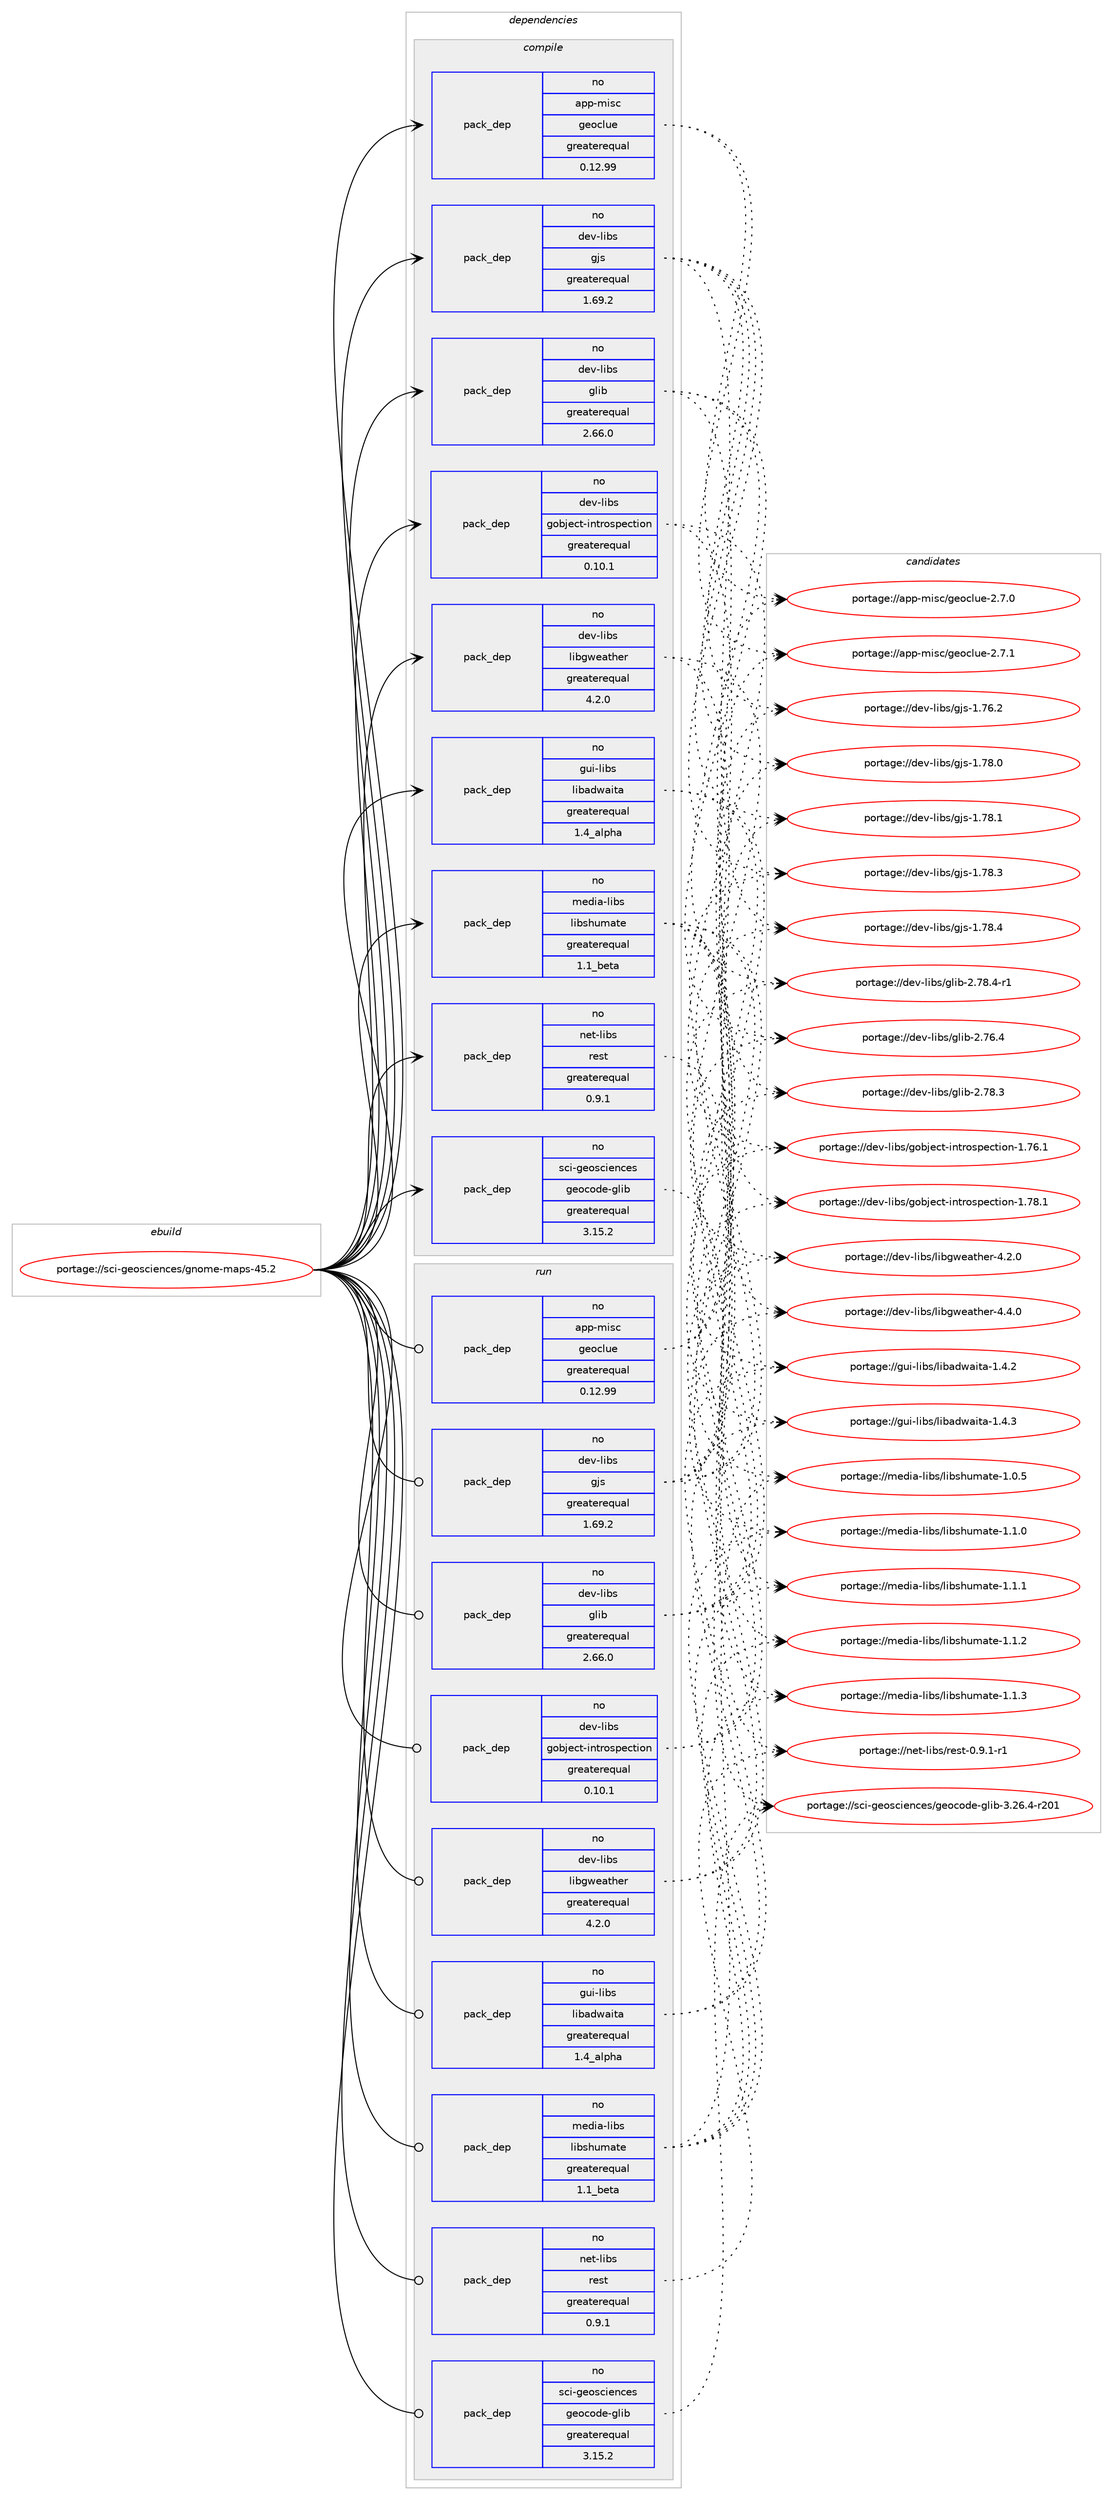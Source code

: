 digraph prolog {

# *************
# Graph options
# *************

newrank=true;
concentrate=true;
compound=true;
graph [rankdir=LR,fontname=Helvetica,fontsize=10,ranksep=1.5];#, ranksep=2.5, nodesep=0.2];
edge  [arrowhead=vee];
node  [fontname=Helvetica,fontsize=10];

# **********
# The ebuild
# **********

subgraph cluster_leftcol {
color=gray;
rank=same;
label=<<i>ebuild</i>>;
id [label="portage://sci-geosciences/gnome-maps-45.2", color=red, width=4, href="../sci-geosciences/gnome-maps-45.2.svg"];
}

# ****************
# The dependencies
# ****************

subgraph cluster_midcol {
color=gray;
label=<<i>dependencies</i>>;
subgraph cluster_compile {
fillcolor="#eeeeee";
style=filled;
label=<<i>compile</i>>;
# *** BEGIN UNKNOWN DEPENDENCY TYPE (TODO) ***
# id -> package_dependency(portage://sci-geosciences/gnome-maps-45.2,install,no,app-crypt,libsecret,none,[,,],[],[use(enable(introspection),none)])
# *** END UNKNOWN DEPENDENCY TYPE (TODO) ***

subgraph pack3302 {
dependency11419 [label=<<TABLE BORDER="0" CELLBORDER="1" CELLSPACING="0" CELLPADDING="4" WIDTH="220"><TR><TD ROWSPAN="6" CELLPADDING="30">pack_dep</TD></TR><TR><TD WIDTH="110">no</TD></TR><TR><TD>app-misc</TD></TR><TR><TD>geoclue</TD></TR><TR><TD>greaterequal</TD></TR><TR><TD>0.12.99</TD></TR></TABLE>>, shape=none, color=blue];
}
id:e -> dependency11419:w [weight=20,style="solid",arrowhead="vee"];
subgraph pack3303 {
dependency11420 [label=<<TABLE BORDER="0" CELLBORDER="1" CELLSPACING="0" CELLPADDING="4" WIDTH="220"><TR><TD ROWSPAN="6" CELLPADDING="30">pack_dep</TD></TR><TR><TD WIDTH="110">no</TD></TR><TR><TD>dev-libs</TD></TR><TR><TD>gjs</TD></TR><TR><TD>greaterequal</TD></TR><TR><TD>1.69.2</TD></TR></TABLE>>, shape=none, color=blue];
}
id:e -> dependency11420:w [weight=20,style="solid",arrowhead="vee"];
subgraph pack3304 {
dependency11421 [label=<<TABLE BORDER="0" CELLBORDER="1" CELLSPACING="0" CELLPADDING="4" WIDTH="220"><TR><TD ROWSPAN="6" CELLPADDING="30">pack_dep</TD></TR><TR><TD WIDTH="110">no</TD></TR><TR><TD>dev-libs</TD></TR><TR><TD>glib</TD></TR><TR><TD>greaterequal</TD></TR><TR><TD>2.66.0</TD></TR></TABLE>>, shape=none, color=blue];
}
id:e -> dependency11421:w [weight=20,style="solid",arrowhead="vee"];
subgraph pack3305 {
dependency11422 [label=<<TABLE BORDER="0" CELLBORDER="1" CELLSPACING="0" CELLPADDING="4" WIDTH="220"><TR><TD ROWSPAN="6" CELLPADDING="30">pack_dep</TD></TR><TR><TD WIDTH="110">no</TD></TR><TR><TD>dev-libs</TD></TR><TR><TD>gobject-introspection</TD></TR><TR><TD>greaterequal</TD></TR><TR><TD>0.10.1</TD></TR></TABLE>>, shape=none, color=blue];
}
id:e -> dependency11422:w [weight=20,style="solid",arrowhead="vee"];
subgraph pack3306 {
dependency11423 [label=<<TABLE BORDER="0" CELLBORDER="1" CELLSPACING="0" CELLPADDING="4" WIDTH="220"><TR><TD ROWSPAN="6" CELLPADDING="30">pack_dep</TD></TR><TR><TD WIDTH="110">no</TD></TR><TR><TD>dev-libs</TD></TR><TR><TD>libgweather</TD></TR><TR><TD>greaterequal</TD></TR><TR><TD>4.2.0</TD></TR></TABLE>>, shape=none, color=blue];
}
id:e -> dependency11423:w [weight=20,style="solid",arrowhead="vee"];
# *** BEGIN UNKNOWN DEPENDENCY TYPE (TODO) ***
# id -> package_dependency(portage://sci-geosciences/gnome-maps-45.2,install,no,dev-libs,libportal,none,[,,],any_same_slot,[use(enable(introspection),none)])
# *** END UNKNOWN DEPENDENCY TYPE (TODO) ***

# *** BEGIN UNKNOWN DEPENDENCY TYPE (TODO) ***
# id -> package_dependency(portage://sci-geosciences/gnome-maps-45.2,install,no,dev-libs,libxml2,none,[,,],[slot(2)],[])
# *** END UNKNOWN DEPENDENCY TYPE (TODO) ***

# *** BEGIN UNKNOWN DEPENDENCY TYPE (TODO) ***
# id -> package_dependency(portage://sci-geosciences/gnome-maps-45.2,install,no,gui-libs,gtk,none,[,,],[slot(4)],[use(enable(introspection),none)])
# *** END UNKNOWN DEPENDENCY TYPE (TODO) ***

subgraph pack3307 {
dependency11424 [label=<<TABLE BORDER="0" CELLBORDER="1" CELLSPACING="0" CELLPADDING="4" WIDTH="220"><TR><TD ROWSPAN="6" CELLPADDING="30">pack_dep</TD></TR><TR><TD WIDTH="110">no</TD></TR><TR><TD>gui-libs</TD></TR><TR><TD>libadwaita</TD></TR><TR><TD>greaterequal</TD></TR><TR><TD>1.4_alpha</TD></TR></TABLE>>, shape=none, color=blue];
}
id:e -> dependency11424:w [weight=20,style="solid",arrowhead="vee"];
# *** BEGIN UNKNOWN DEPENDENCY TYPE (TODO) ***
# id -> package_dependency(portage://sci-geosciences/gnome-maps-45.2,install,no,media-libs,graphene,none,[,,],[],[use(enable(introspection),none)])
# *** END UNKNOWN DEPENDENCY TYPE (TODO) ***

subgraph pack3308 {
dependency11425 [label=<<TABLE BORDER="0" CELLBORDER="1" CELLSPACING="0" CELLPADDING="4" WIDTH="220"><TR><TD ROWSPAN="6" CELLPADDING="30">pack_dep</TD></TR><TR><TD WIDTH="110">no</TD></TR><TR><TD>media-libs</TD></TR><TR><TD>libshumate</TD></TR><TR><TD>greaterequal</TD></TR><TR><TD>1.1_beta</TD></TR></TABLE>>, shape=none, color=blue];
}
id:e -> dependency11425:w [weight=20,style="solid",arrowhead="vee"];
# *** BEGIN UNKNOWN DEPENDENCY TYPE (TODO) ***
# id -> package_dependency(portage://sci-geosciences/gnome-maps-45.2,install,no,net-libs,libsoup,none,[,,],[slot(3.0)],[use(enable(introspection),none)])
# *** END UNKNOWN DEPENDENCY TYPE (TODO) ***

subgraph pack3309 {
dependency11426 [label=<<TABLE BORDER="0" CELLBORDER="1" CELLSPACING="0" CELLPADDING="4" WIDTH="220"><TR><TD ROWSPAN="6" CELLPADDING="30">pack_dep</TD></TR><TR><TD WIDTH="110">no</TD></TR><TR><TD>net-libs</TD></TR><TR><TD>rest</TD></TR><TR><TD>greaterequal</TD></TR><TR><TD>0.9.1</TD></TR></TABLE>>, shape=none, color=blue];
}
id:e -> dependency11426:w [weight=20,style="solid",arrowhead="vee"];
subgraph pack3310 {
dependency11427 [label=<<TABLE BORDER="0" CELLBORDER="1" CELLSPACING="0" CELLPADDING="4" WIDTH="220"><TR><TD ROWSPAN="6" CELLPADDING="30">pack_dep</TD></TR><TR><TD WIDTH="110">no</TD></TR><TR><TD>sci-geosciences</TD></TR><TR><TD>geocode-glib</TD></TR><TR><TD>greaterequal</TD></TR><TR><TD>3.15.2</TD></TR></TABLE>>, shape=none, color=blue];
}
id:e -> dependency11427:w [weight=20,style="solid",arrowhead="vee"];
# *** BEGIN UNKNOWN DEPENDENCY TYPE (TODO) ***
# id -> package_dependency(portage://sci-geosciences/gnome-maps-45.2,install,no,x11-libs,pango,none,[,,],[],[use(enable(introspection),none)])
# *** END UNKNOWN DEPENDENCY TYPE (TODO) ***

}
subgraph cluster_compileandrun {
fillcolor="#eeeeee";
style=filled;
label=<<i>compile and run</i>>;
}
subgraph cluster_run {
fillcolor="#eeeeee";
style=filled;
label=<<i>run</i>>;
# *** BEGIN UNKNOWN DEPENDENCY TYPE (TODO) ***
# id -> package_dependency(portage://sci-geosciences/gnome-maps-45.2,run,no,app-crypt,libsecret,none,[,,],[],[use(enable(introspection),none)])
# *** END UNKNOWN DEPENDENCY TYPE (TODO) ***

subgraph pack3311 {
dependency11428 [label=<<TABLE BORDER="0" CELLBORDER="1" CELLSPACING="0" CELLPADDING="4" WIDTH="220"><TR><TD ROWSPAN="6" CELLPADDING="30">pack_dep</TD></TR><TR><TD WIDTH="110">no</TD></TR><TR><TD>app-misc</TD></TR><TR><TD>geoclue</TD></TR><TR><TD>greaterequal</TD></TR><TR><TD>0.12.99</TD></TR></TABLE>>, shape=none, color=blue];
}
id:e -> dependency11428:w [weight=20,style="solid",arrowhead="odot"];
subgraph pack3312 {
dependency11429 [label=<<TABLE BORDER="0" CELLBORDER="1" CELLSPACING="0" CELLPADDING="4" WIDTH="220"><TR><TD ROWSPAN="6" CELLPADDING="30">pack_dep</TD></TR><TR><TD WIDTH="110">no</TD></TR><TR><TD>dev-libs</TD></TR><TR><TD>gjs</TD></TR><TR><TD>greaterequal</TD></TR><TR><TD>1.69.2</TD></TR></TABLE>>, shape=none, color=blue];
}
id:e -> dependency11429:w [weight=20,style="solid",arrowhead="odot"];
subgraph pack3313 {
dependency11430 [label=<<TABLE BORDER="0" CELLBORDER="1" CELLSPACING="0" CELLPADDING="4" WIDTH="220"><TR><TD ROWSPAN="6" CELLPADDING="30">pack_dep</TD></TR><TR><TD WIDTH="110">no</TD></TR><TR><TD>dev-libs</TD></TR><TR><TD>glib</TD></TR><TR><TD>greaterequal</TD></TR><TR><TD>2.66.0</TD></TR></TABLE>>, shape=none, color=blue];
}
id:e -> dependency11430:w [weight=20,style="solid",arrowhead="odot"];
subgraph pack3314 {
dependency11431 [label=<<TABLE BORDER="0" CELLBORDER="1" CELLSPACING="0" CELLPADDING="4" WIDTH="220"><TR><TD ROWSPAN="6" CELLPADDING="30">pack_dep</TD></TR><TR><TD WIDTH="110">no</TD></TR><TR><TD>dev-libs</TD></TR><TR><TD>gobject-introspection</TD></TR><TR><TD>greaterequal</TD></TR><TR><TD>0.10.1</TD></TR></TABLE>>, shape=none, color=blue];
}
id:e -> dependency11431:w [weight=20,style="solid",arrowhead="odot"];
subgraph pack3315 {
dependency11432 [label=<<TABLE BORDER="0" CELLBORDER="1" CELLSPACING="0" CELLPADDING="4" WIDTH="220"><TR><TD ROWSPAN="6" CELLPADDING="30">pack_dep</TD></TR><TR><TD WIDTH="110">no</TD></TR><TR><TD>dev-libs</TD></TR><TR><TD>libgweather</TD></TR><TR><TD>greaterequal</TD></TR><TR><TD>4.2.0</TD></TR></TABLE>>, shape=none, color=blue];
}
id:e -> dependency11432:w [weight=20,style="solid",arrowhead="odot"];
# *** BEGIN UNKNOWN DEPENDENCY TYPE (TODO) ***
# id -> package_dependency(portage://sci-geosciences/gnome-maps-45.2,run,no,dev-libs,libportal,none,[,,],any_same_slot,[use(enable(introspection),none)])
# *** END UNKNOWN DEPENDENCY TYPE (TODO) ***

# *** BEGIN UNKNOWN DEPENDENCY TYPE (TODO) ***
# id -> package_dependency(portage://sci-geosciences/gnome-maps-45.2,run,no,dev-libs,libxml2,none,[,,],[slot(2)],[])
# *** END UNKNOWN DEPENDENCY TYPE (TODO) ***

# *** BEGIN UNKNOWN DEPENDENCY TYPE (TODO) ***
# id -> package_dependency(portage://sci-geosciences/gnome-maps-45.2,run,no,gui-libs,gtk,none,[,,],[slot(4)],[use(enable(introspection),none)])
# *** END UNKNOWN DEPENDENCY TYPE (TODO) ***

subgraph pack3316 {
dependency11433 [label=<<TABLE BORDER="0" CELLBORDER="1" CELLSPACING="0" CELLPADDING="4" WIDTH="220"><TR><TD ROWSPAN="6" CELLPADDING="30">pack_dep</TD></TR><TR><TD WIDTH="110">no</TD></TR><TR><TD>gui-libs</TD></TR><TR><TD>libadwaita</TD></TR><TR><TD>greaterequal</TD></TR><TR><TD>1.4_alpha</TD></TR></TABLE>>, shape=none, color=blue];
}
id:e -> dependency11433:w [weight=20,style="solid",arrowhead="odot"];
# *** BEGIN UNKNOWN DEPENDENCY TYPE (TODO) ***
# id -> package_dependency(portage://sci-geosciences/gnome-maps-45.2,run,no,media-libs,graphene,none,[,,],[],[use(enable(introspection),none)])
# *** END UNKNOWN DEPENDENCY TYPE (TODO) ***

subgraph pack3317 {
dependency11434 [label=<<TABLE BORDER="0" CELLBORDER="1" CELLSPACING="0" CELLPADDING="4" WIDTH="220"><TR><TD ROWSPAN="6" CELLPADDING="30">pack_dep</TD></TR><TR><TD WIDTH="110">no</TD></TR><TR><TD>media-libs</TD></TR><TR><TD>libshumate</TD></TR><TR><TD>greaterequal</TD></TR><TR><TD>1.1_beta</TD></TR></TABLE>>, shape=none, color=blue];
}
id:e -> dependency11434:w [weight=20,style="solid",arrowhead="odot"];
# *** BEGIN UNKNOWN DEPENDENCY TYPE (TODO) ***
# id -> package_dependency(portage://sci-geosciences/gnome-maps-45.2,run,no,net-libs,libsoup,none,[,,],[slot(3.0)],[use(enable(introspection),none)])
# *** END UNKNOWN DEPENDENCY TYPE (TODO) ***

subgraph pack3318 {
dependency11435 [label=<<TABLE BORDER="0" CELLBORDER="1" CELLSPACING="0" CELLPADDING="4" WIDTH="220"><TR><TD ROWSPAN="6" CELLPADDING="30">pack_dep</TD></TR><TR><TD WIDTH="110">no</TD></TR><TR><TD>net-libs</TD></TR><TR><TD>rest</TD></TR><TR><TD>greaterequal</TD></TR><TR><TD>0.9.1</TD></TR></TABLE>>, shape=none, color=blue];
}
id:e -> dependency11435:w [weight=20,style="solid",arrowhead="odot"];
subgraph pack3319 {
dependency11436 [label=<<TABLE BORDER="0" CELLBORDER="1" CELLSPACING="0" CELLPADDING="4" WIDTH="220"><TR><TD ROWSPAN="6" CELLPADDING="30">pack_dep</TD></TR><TR><TD WIDTH="110">no</TD></TR><TR><TD>sci-geosciences</TD></TR><TR><TD>geocode-glib</TD></TR><TR><TD>greaterequal</TD></TR><TR><TD>3.15.2</TD></TR></TABLE>>, shape=none, color=blue];
}
id:e -> dependency11436:w [weight=20,style="solid",arrowhead="odot"];
# *** BEGIN UNKNOWN DEPENDENCY TYPE (TODO) ***
# id -> package_dependency(portage://sci-geosciences/gnome-maps-45.2,run,no,x11-libs,pango,none,[,,],[],[use(enable(introspection),none)])
# *** END UNKNOWN DEPENDENCY TYPE (TODO) ***

}
}

# **************
# The candidates
# **************

subgraph cluster_choices {
rank=same;
color=gray;
label=<<i>candidates</i>>;

subgraph choice3302 {
color=black;
nodesep=1;
choice9711211245109105115994710310111199108117101455046554648 [label="portage://app-misc/geoclue-2.7.0", color=red, width=4,href="../app-misc/geoclue-2.7.0.svg"];
choice9711211245109105115994710310111199108117101455046554649 [label="portage://app-misc/geoclue-2.7.1", color=red, width=4,href="../app-misc/geoclue-2.7.1.svg"];
dependency11419:e -> choice9711211245109105115994710310111199108117101455046554648:w [style=dotted,weight="100"];
dependency11419:e -> choice9711211245109105115994710310111199108117101455046554649:w [style=dotted,weight="100"];
}
subgraph choice3303 {
color=black;
nodesep=1;
choice10010111845108105981154710310611545494655544650 [label="portage://dev-libs/gjs-1.76.2", color=red, width=4,href="../dev-libs/gjs-1.76.2.svg"];
choice10010111845108105981154710310611545494655564648 [label="portage://dev-libs/gjs-1.78.0", color=red, width=4,href="../dev-libs/gjs-1.78.0.svg"];
choice10010111845108105981154710310611545494655564649 [label="portage://dev-libs/gjs-1.78.1", color=red, width=4,href="../dev-libs/gjs-1.78.1.svg"];
choice10010111845108105981154710310611545494655564651 [label="portage://dev-libs/gjs-1.78.3", color=red, width=4,href="../dev-libs/gjs-1.78.3.svg"];
choice10010111845108105981154710310611545494655564652 [label="portage://dev-libs/gjs-1.78.4", color=red, width=4,href="../dev-libs/gjs-1.78.4.svg"];
dependency11420:e -> choice10010111845108105981154710310611545494655544650:w [style=dotted,weight="100"];
dependency11420:e -> choice10010111845108105981154710310611545494655564648:w [style=dotted,weight="100"];
dependency11420:e -> choice10010111845108105981154710310611545494655564649:w [style=dotted,weight="100"];
dependency11420:e -> choice10010111845108105981154710310611545494655564651:w [style=dotted,weight="100"];
dependency11420:e -> choice10010111845108105981154710310611545494655564652:w [style=dotted,weight="100"];
}
subgraph choice3304 {
color=black;
nodesep=1;
choice1001011184510810598115471031081059845504655544652 [label="portage://dev-libs/glib-2.76.4", color=red, width=4,href="../dev-libs/glib-2.76.4.svg"];
choice1001011184510810598115471031081059845504655564651 [label="portage://dev-libs/glib-2.78.3", color=red, width=4,href="../dev-libs/glib-2.78.3.svg"];
choice10010111845108105981154710310810598455046555646524511449 [label="portage://dev-libs/glib-2.78.4-r1", color=red, width=4,href="../dev-libs/glib-2.78.4-r1.svg"];
dependency11421:e -> choice1001011184510810598115471031081059845504655544652:w [style=dotted,weight="100"];
dependency11421:e -> choice1001011184510810598115471031081059845504655564651:w [style=dotted,weight="100"];
dependency11421:e -> choice10010111845108105981154710310810598455046555646524511449:w [style=dotted,weight="100"];
}
subgraph choice3305 {
color=black;
nodesep=1;
choice1001011184510810598115471031119810610199116451051101161141111151121019911610511111045494655544649 [label="portage://dev-libs/gobject-introspection-1.76.1", color=red, width=4,href="../dev-libs/gobject-introspection-1.76.1.svg"];
choice1001011184510810598115471031119810610199116451051101161141111151121019911610511111045494655564649 [label="portage://dev-libs/gobject-introspection-1.78.1", color=red, width=4,href="../dev-libs/gobject-introspection-1.78.1.svg"];
dependency11422:e -> choice1001011184510810598115471031119810610199116451051101161141111151121019911610511111045494655544649:w [style=dotted,weight="100"];
dependency11422:e -> choice1001011184510810598115471031119810610199116451051101161141111151121019911610511111045494655564649:w [style=dotted,weight="100"];
}
subgraph choice3306 {
color=black;
nodesep=1;
choice1001011184510810598115471081059810311910197116104101114455246504648 [label="portage://dev-libs/libgweather-4.2.0", color=red, width=4,href="../dev-libs/libgweather-4.2.0.svg"];
choice1001011184510810598115471081059810311910197116104101114455246524648 [label="portage://dev-libs/libgweather-4.4.0", color=red, width=4,href="../dev-libs/libgweather-4.4.0.svg"];
dependency11423:e -> choice1001011184510810598115471081059810311910197116104101114455246504648:w [style=dotted,weight="100"];
dependency11423:e -> choice1001011184510810598115471081059810311910197116104101114455246524648:w [style=dotted,weight="100"];
}
subgraph choice3307 {
color=black;
nodesep=1;
choice10311710545108105981154710810598971001199710511697454946524650 [label="portage://gui-libs/libadwaita-1.4.2", color=red, width=4,href="../gui-libs/libadwaita-1.4.2.svg"];
choice10311710545108105981154710810598971001199710511697454946524651 [label="portage://gui-libs/libadwaita-1.4.3", color=red, width=4,href="../gui-libs/libadwaita-1.4.3.svg"];
dependency11424:e -> choice10311710545108105981154710810598971001199710511697454946524650:w [style=dotted,weight="100"];
dependency11424:e -> choice10311710545108105981154710810598971001199710511697454946524651:w [style=dotted,weight="100"];
}
subgraph choice3308 {
color=black;
nodesep=1;
choice109101100105974510810598115471081059811510411710997116101454946484653 [label="portage://media-libs/libshumate-1.0.5", color=red, width=4,href="../media-libs/libshumate-1.0.5.svg"];
choice109101100105974510810598115471081059811510411710997116101454946494648 [label="portage://media-libs/libshumate-1.1.0", color=red, width=4,href="../media-libs/libshumate-1.1.0.svg"];
choice109101100105974510810598115471081059811510411710997116101454946494649 [label="portage://media-libs/libshumate-1.1.1", color=red, width=4,href="../media-libs/libshumate-1.1.1.svg"];
choice109101100105974510810598115471081059811510411710997116101454946494650 [label="portage://media-libs/libshumate-1.1.2", color=red, width=4,href="../media-libs/libshumate-1.1.2.svg"];
choice109101100105974510810598115471081059811510411710997116101454946494651 [label="portage://media-libs/libshumate-1.1.3", color=red, width=4,href="../media-libs/libshumate-1.1.3.svg"];
dependency11425:e -> choice109101100105974510810598115471081059811510411710997116101454946484653:w [style=dotted,weight="100"];
dependency11425:e -> choice109101100105974510810598115471081059811510411710997116101454946494648:w [style=dotted,weight="100"];
dependency11425:e -> choice109101100105974510810598115471081059811510411710997116101454946494649:w [style=dotted,weight="100"];
dependency11425:e -> choice109101100105974510810598115471081059811510411710997116101454946494650:w [style=dotted,weight="100"];
dependency11425:e -> choice109101100105974510810598115471081059811510411710997116101454946494651:w [style=dotted,weight="100"];
}
subgraph choice3309 {
color=black;
nodesep=1;
choice1101011164510810598115471141011151164548465746494511449 [label="portage://net-libs/rest-0.9.1-r1", color=red, width=4,href="../net-libs/rest-0.9.1-r1.svg"];
dependency11426:e -> choice1101011164510810598115471141011151164548465746494511449:w [style=dotted,weight="100"];
}
subgraph choice3310 {
color=black;
nodesep=1;
choice11599105451031011111159910510111099101115471031011119911110010145103108105984551465054465245114504849 [label="portage://sci-geosciences/geocode-glib-3.26.4-r201", color=red, width=4,href="../sci-geosciences/geocode-glib-3.26.4-r201.svg"];
dependency11427:e -> choice11599105451031011111159910510111099101115471031011119911110010145103108105984551465054465245114504849:w [style=dotted,weight="100"];
}
subgraph choice3311 {
color=black;
nodesep=1;
choice9711211245109105115994710310111199108117101455046554648 [label="portage://app-misc/geoclue-2.7.0", color=red, width=4,href="../app-misc/geoclue-2.7.0.svg"];
choice9711211245109105115994710310111199108117101455046554649 [label="portage://app-misc/geoclue-2.7.1", color=red, width=4,href="../app-misc/geoclue-2.7.1.svg"];
dependency11428:e -> choice9711211245109105115994710310111199108117101455046554648:w [style=dotted,weight="100"];
dependency11428:e -> choice9711211245109105115994710310111199108117101455046554649:w [style=dotted,weight="100"];
}
subgraph choice3312 {
color=black;
nodesep=1;
choice10010111845108105981154710310611545494655544650 [label="portage://dev-libs/gjs-1.76.2", color=red, width=4,href="../dev-libs/gjs-1.76.2.svg"];
choice10010111845108105981154710310611545494655564648 [label="portage://dev-libs/gjs-1.78.0", color=red, width=4,href="../dev-libs/gjs-1.78.0.svg"];
choice10010111845108105981154710310611545494655564649 [label="portage://dev-libs/gjs-1.78.1", color=red, width=4,href="../dev-libs/gjs-1.78.1.svg"];
choice10010111845108105981154710310611545494655564651 [label="portage://dev-libs/gjs-1.78.3", color=red, width=4,href="../dev-libs/gjs-1.78.3.svg"];
choice10010111845108105981154710310611545494655564652 [label="portage://dev-libs/gjs-1.78.4", color=red, width=4,href="../dev-libs/gjs-1.78.4.svg"];
dependency11429:e -> choice10010111845108105981154710310611545494655544650:w [style=dotted,weight="100"];
dependency11429:e -> choice10010111845108105981154710310611545494655564648:w [style=dotted,weight="100"];
dependency11429:e -> choice10010111845108105981154710310611545494655564649:w [style=dotted,weight="100"];
dependency11429:e -> choice10010111845108105981154710310611545494655564651:w [style=dotted,weight="100"];
dependency11429:e -> choice10010111845108105981154710310611545494655564652:w [style=dotted,weight="100"];
}
subgraph choice3313 {
color=black;
nodesep=1;
choice1001011184510810598115471031081059845504655544652 [label="portage://dev-libs/glib-2.76.4", color=red, width=4,href="../dev-libs/glib-2.76.4.svg"];
choice1001011184510810598115471031081059845504655564651 [label="portage://dev-libs/glib-2.78.3", color=red, width=4,href="../dev-libs/glib-2.78.3.svg"];
choice10010111845108105981154710310810598455046555646524511449 [label="portage://dev-libs/glib-2.78.4-r1", color=red, width=4,href="../dev-libs/glib-2.78.4-r1.svg"];
dependency11430:e -> choice1001011184510810598115471031081059845504655544652:w [style=dotted,weight="100"];
dependency11430:e -> choice1001011184510810598115471031081059845504655564651:w [style=dotted,weight="100"];
dependency11430:e -> choice10010111845108105981154710310810598455046555646524511449:w [style=dotted,weight="100"];
}
subgraph choice3314 {
color=black;
nodesep=1;
choice1001011184510810598115471031119810610199116451051101161141111151121019911610511111045494655544649 [label="portage://dev-libs/gobject-introspection-1.76.1", color=red, width=4,href="../dev-libs/gobject-introspection-1.76.1.svg"];
choice1001011184510810598115471031119810610199116451051101161141111151121019911610511111045494655564649 [label="portage://dev-libs/gobject-introspection-1.78.1", color=red, width=4,href="../dev-libs/gobject-introspection-1.78.1.svg"];
dependency11431:e -> choice1001011184510810598115471031119810610199116451051101161141111151121019911610511111045494655544649:w [style=dotted,weight="100"];
dependency11431:e -> choice1001011184510810598115471031119810610199116451051101161141111151121019911610511111045494655564649:w [style=dotted,weight="100"];
}
subgraph choice3315 {
color=black;
nodesep=1;
choice1001011184510810598115471081059810311910197116104101114455246504648 [label="portage://dev-libs/libgweather-4.2.0", color=red, width=4,href="../dev-libs/libgweather-4.2.0.svg"];
choice1001011184510810598115471081059810311910197116104101114455246524648 [label="portage://dev-libs/libgweather-4.4.0", color=red, width=4,href="../dev-libs/libgweather-4.4.0.svg"];
dependency11432:e -> choice1001011184510810598115471081059810311910197116104101114455246504648:w [style=dotted,weight="100"];
dependency11432:e -> choice1001011184510810598115471081059810311910197116104101114455246524648:w [style=dotted,weight="100"];
}
subgraph choice3316 {
color=black;
nodesep=1;
choice10311710545108105981154710810598971001199710511697454946524650 [label="portage://gui-libs/libadwaita-1.4.2", color=red, width=4,href="../gui-libs/libadwaita-1.4.2.svg"];
choice10311710545108105981154710810598971001199710511697454946524651 [label="portage://gui-libs/libadwaita-1.4.3", color=red, width=4,href="../gui-libs/libadwaita-1.4.3.svg"];
dependency11433:e -> choice10311710545108105981154710810598971001199710511697454946524650:w [style=dotted,weight="100"];
dependency11433:e -> choice10311710545108105981154710810598971001199710511697454946524651:w [style=dotted,weight="100"];
}
subgraph choice3317 {
color=black;
nodesep=1;
choice109101100105974510810598115471081059811510411710997116101454946484653 [label="portage://media-libs/libshumate-1.0.5", color=red, width=4,href="../media-libs/libshumate-1.0.5.svg"];
choice109101100105974510810598115471081059811510411710997116101454946494648 [label="portage://media-libs/libshumate-1.1.0", color=red, width=4,href="../media-libs/libshumate-1.1.0.svg"];
choice109101100105974510810598115471081059811510411710997116101454946494649 [label="portage://media-libs/libshumate-1.1.1", color=red, width=4,href="../media-libs/libshumate-1.1.1.svg"];
choice109101100105974510810598115471081059811510411710997116101454946494650 [label="portage://media-libs/libshumate-1.1.2", color=red, width=4,href="../media-libs/libshumate-1.1.2.svg"];
choice109101100105974510810598115471081059811510411710997116101454946494651 [label="portage://media-libs/libshumate-1.1.3", color=red, width=4,href="../media-libs/libshumate-1.1.3.svg"];
dependency11434:e -> choice109101100105974510810598115471081059811510411710997116101454946484653:w [style=dotted,weight="100"];
dependency11434:e -> choice109101100105974510810598115471081059811510411710997116101454946494648:w [style=dotted,weight="100"];
dependency11434:e -> choice109101100105974510810598115471081059811510411710997116101454946494649:w [style=dotted,weight="100"];
dependency11434:e -> choice109101100105974510810598115471081059811510411710997116101454946494650:w [style=dotted,weight="100"];
dependency11434:e -> choice109101100105974510810598115471081059811510411710997116101454946494651:w [style=dotted,weight="100"];
}
subgraph choice3318 {
color=black;
nodesep=1;
choice1101011164510810598115471141011151164548465746494511449 [label="portage://net-libs/rest-0.9.1-r1", color=red, width=4,href="../net-libs/rest-0.9.1-r1.svg"];
dependency11435:e -> choice1101011164510810598115471141011151164548465746494511449:w [style=dotted,weight="100"];
}
subgraph choice3319 {
color=black;
nodesep=1;
choice11599105451031011111159910510111099101115471031011119911110010145103108105984551465054465245114504849 [label="portage://sci-geosciences/geocode-glib-3.26.4-r201", color=red, width=4,href="../sci-geosciences/geocode-glib-3.26.4-r201.svg"];
dependency11436:e -> choice11599105451031011111159910510111099101115471031011119911110010145103108105984551465054465245114504849:w [style=dotted,weight="100"];
}
}

}
